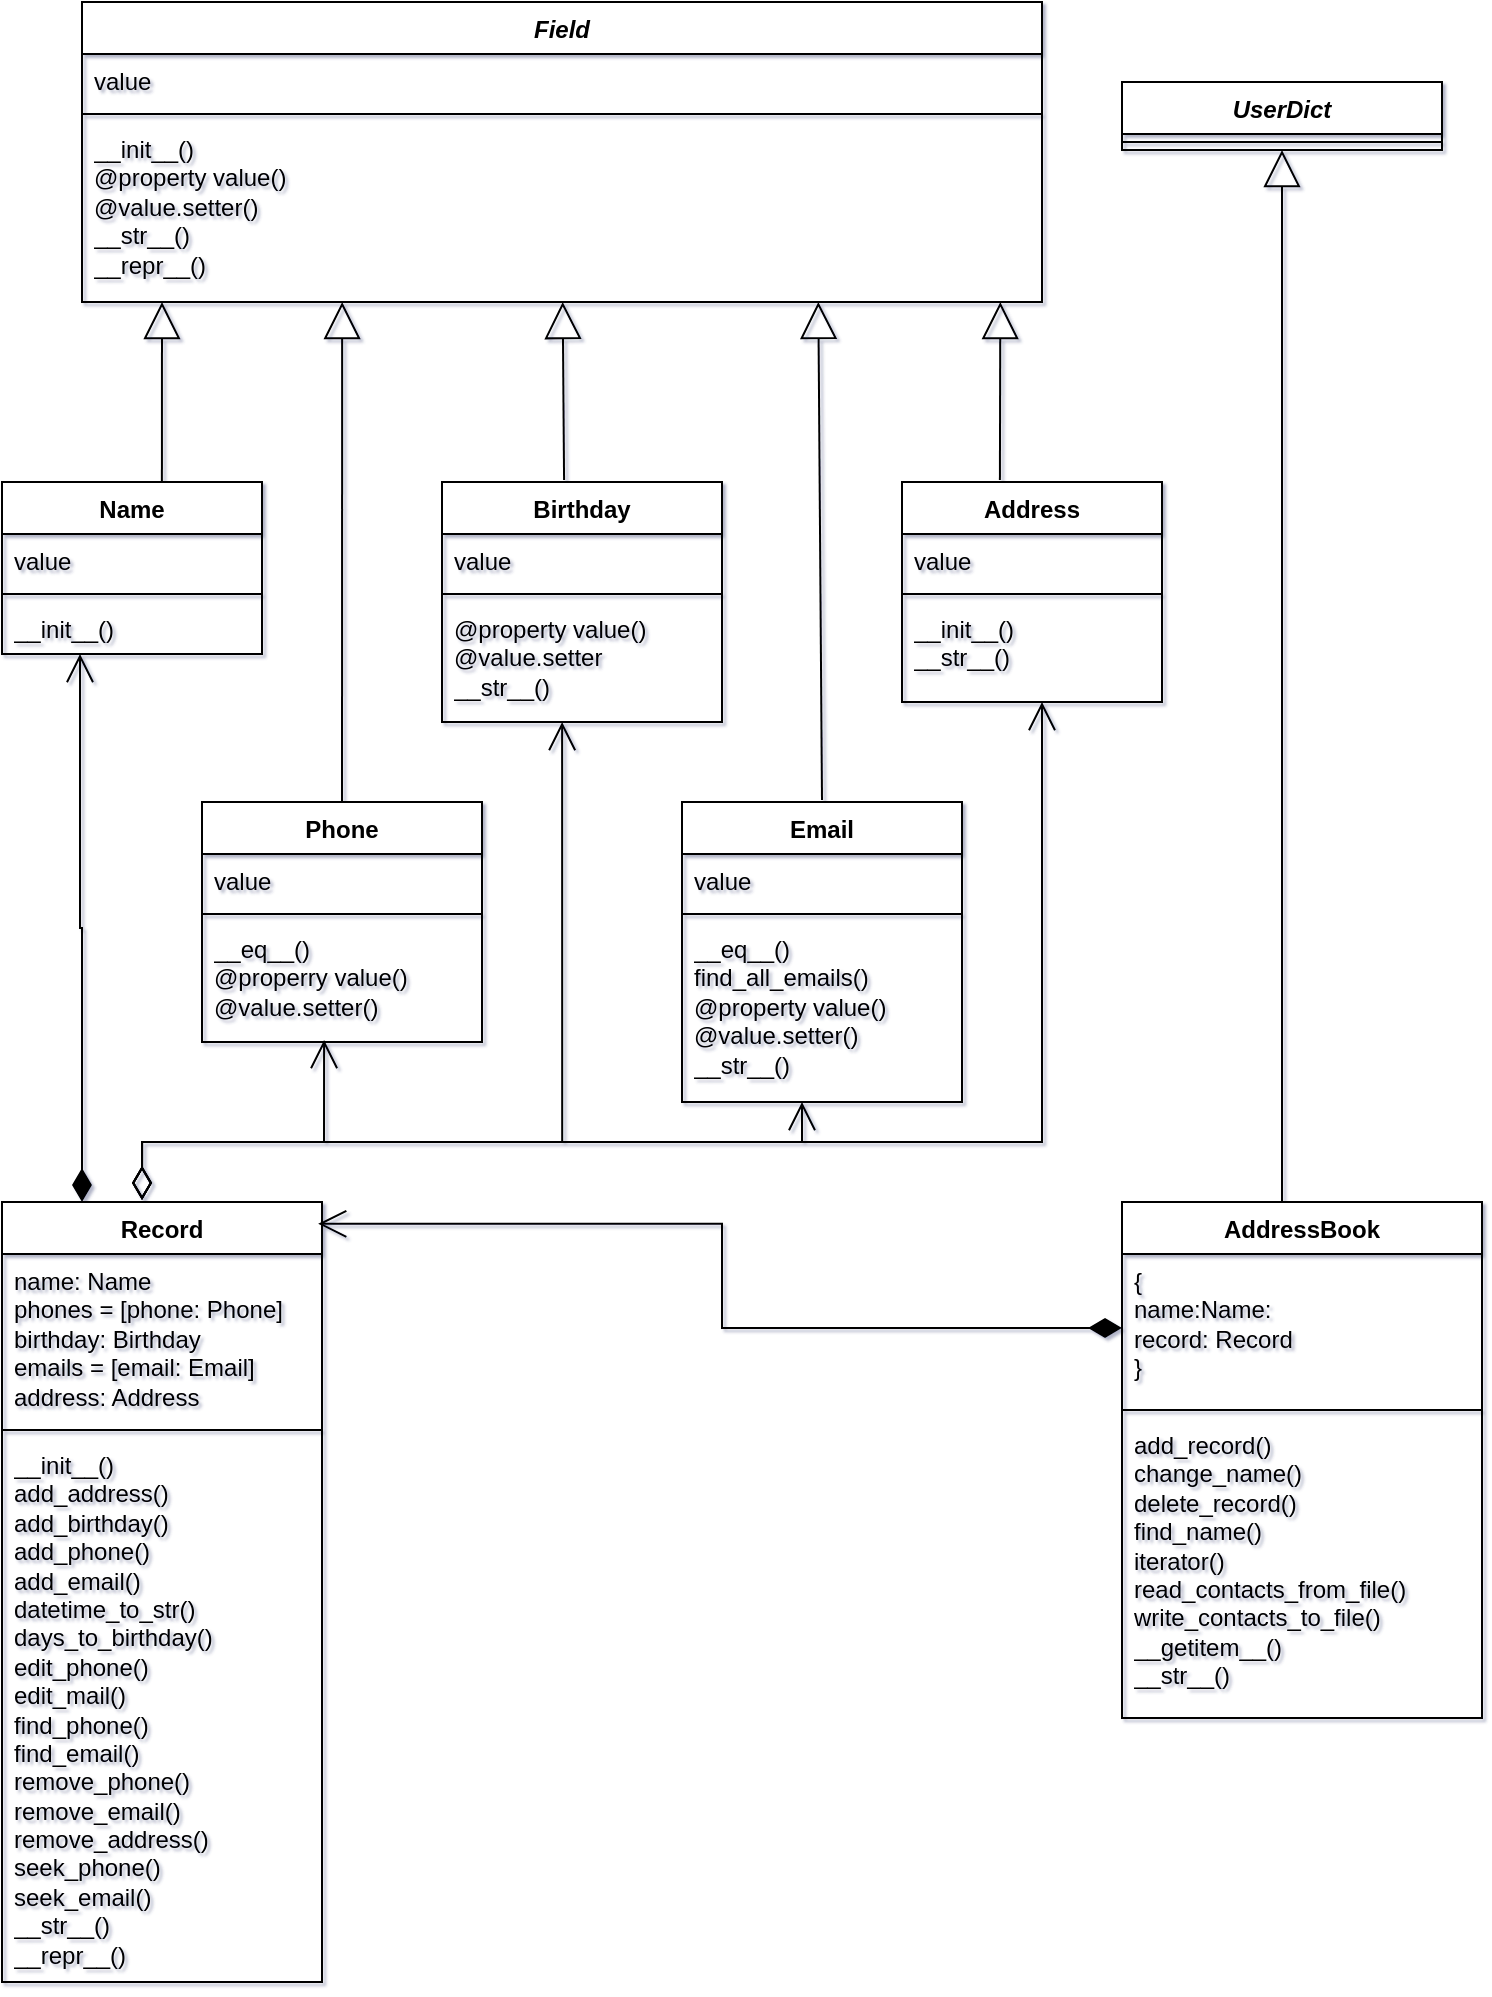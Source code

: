 <mxfile version="22.1.2" type="device">
  <diagram id="C5RBs43oDa-KdzZeNtuy" name="Page-1">
    <mxGraphModel dx="1198" dy="836" grid="1" gridSize="10" guides="1" tooltips="1" connect="1" arrows="1" fold="1" page="1" pageScale="1" pageWidth="827" pageHeight="1169" background="none" math="0" shadow="1">
      <root>
        <mxCell id="WIyWlLk6GJQsqaUBKTNV-0" />
        <mxCell id="WIyWlLk6GJQsqaUBKTNV-1" parent="WIyWlLk6GJQsqaUBKTNV-0" />
        <mxCell id="_SGG_M2jSRVZH-HZWc7w-0" value="&lt;i&gt;Field&lt;/i&gt;" style="swimlane;fontStyle=1;align=center;verticalAlign=top;childLayout=stackLayout;horizontal=1;startSize=26;horizontalStack=0;resizeParent=1;resizeParentMax=0;resizeLast=0;collapsible=1;marginBottom=0;whiteSpace=wrap;html=1;" vertex="1" parent="WIyWlLk6GJQsqaUBKTNV-1">
          <mxGeometry x="80" y="40" width="480" height="150" as="geometry" />
        </mxCell>
        <mxCell id="_SGG_M2jSRVZH-HZWc7w-1" value="value" style="text;strokeColor=none;fillColor=none;align=left;verticalAlign=top;spacingLeft=4;spacingRight=4;overflow=hidden;rotatable=0;points=[[0,0.5],[1,0.5]];portConstraint=eastwest;whiteSpace=wrap;html=1;" vertex="1" parent="_SGG_M2jSRVZH-HZWc7w-0">
          <mxGeometry y="26" width="480" height="26" as="geometry" />
        </mxCell>
        <mxCell id="_SGG_M2jSRVZH-HZWc7w-2" value="" style="line;strokeWidth=1;fillColor=none;align=left;verticalAlign=middle;spacingTop=-1;spacingLeft=3;spacingRight=3;rotatable=0;labelPosition=right;points=[];portConstraint=eastwest;strokeColor=inherit;" vertex="1" parent="_SGG_M2jSRVZH-HZWc7w-0">
          <mxGeometry y="52" width="480" height="8" as="geometry" />
        </mxCell>
        <mxCell id="_SGG_M2jSRVZH-HZWc7w-3" value="__init__()&amp;nbsp;&lt;br&gt;@property value()&amp;nbsp;&lt;br&gt;@value.setter()&lt;br&gt;__str__()&amp;nbsp;&lt;br&gt;__repr__()" style="text;strokeColor=none;fillColor=none;align=left;verticalAlign=top;spacingLeft=4;spacingRight=4;overflow=hidden;rotatable=0;points=[[0,0.5],[1,0.5]];portConstraint=eastwest;whiteSpace=wrap;html=1;" vertex="1" parent="_SGG_M2jSRVZH-HZWc7w-0">
          <mxGeometry y="60" width="480" height="90" as="geometry" />
        </mxCell>
        <mxCell id="_SGG_M2jSRVZH-HZWc7w-4" value="Name" style="swimlane;fontStyle=1;align=center;verticalAlign=top;childLayout=stackLayout;horizontal=1;startSize=26;horizontalStack=0;resizeParent=1;resizeParentMax=0;resizeLast=0;collapsible=1;marginBottom=0;whiteSpace=wrap;html=1;" vertex="1" parent="WIyWlLk6GJQsqaUBKTNV-1">
          <mxGeometry x="40" y="280" width="130" height="86" as="geometry" />
        </mxCell>
        <mxCell id="_SGG_M2jSRVZH-HZWc7w-5" value="value" style="text;strokeColor=none;fillColor=none;align=left;verticalAlign=top;spacingLeft=4;spacingRight=4;overflow=hidden;rotatable=0;points=[[0,0.5],[1,0.5]];portConstraint=eastwest;whiteSpace=wrap;html=1;" vertex="1" parent="_SGG_M2jSRVZH-HZWc7w-4">
          <mxGeometry y="26" width="130" height="26" as="geometry" />
        </mxCell>
        <mxCell id="_SGG_M2jSRVZH-HZWc7w-6" value="" style="line;strokeWidth=1;fillColor=none;align=left;verticalAlign=middle;spacingTop=-1;spacingLeft=3;spacingRight=3;rotatable=0;labelPosition=right;points=[];portConstraint=eastwest;strokeColor=inherit;" vertex="1" parent="_SGG_M2jSRVZH-HZWc7w-4">
          <mxGeometry y="52" width="130" height="8" as="geometry" />
        </mxCell>
        <mxCell id="_SGG_M2jSRVZH-HZWc7w-7" value="__init__()" style="text;strokeColor=none;fillColor=none;align=left;verticalAlign=top;spacingLeft=4;spacingRight=4;overflow=hidden;rotatable=0;points=[[0,0.5],[1,0.5]];portConstraint=eastwest;whiteSpace=wrap;html=1;" vertex="1" parent="_SGG_M2jSRVZH-HZWc7w-4">
          <mxGeometry y="60" width="130" height="26" as="geometry" />
        </mxCell>
        <mxCell id="_SGG_M2jSRVZH-HZWc7w-8" value="Address" style="swimlane;fontStyle=1;align=center;verticalAlign=top;childLayout=stackLayout;horizontal=1;startSize=26;horizontalStack=0;resizeParent=1;resizeParentMax=0;resizeLast=0;collapsible=1;marginBottom=0;whiteSpace=wrap;html=1;" vertex="1" parent="WIyWlLk6GJQsqaUBKTNV-1">
          <mxGeometry x="490" y="280" width="130" height="110" as="geometry" />
        </mxCell>
        <mxCell id="_SGG_M2jSRVZH-HZWc7w-9" value="value" style="text;strokeColor=none;fillColor=none;align=left;verticalAlign=top;spacingLeft=4;spacingRight=4;overflow=hidden;rotatable=0;points=[[0,0.5],[1,0.5]];portConstraint=eastwest;whiteSpace=wrap;html=1;" vertex="1" parent="_SGG_M2jSRVZH-HZWc7w-8">
          <mxGeometry y="26" width="130" height="26" as="geometry" />
        </mxCell>
        <mxCell id="_SGG_M2jSRVZH-HZWc7w-10" value="" style="line;strokeWidth=1;fillColor=none;align=left;verticalAlign=middle;spacingTop=-1;spacingLeft=3;spacingRight=3;rotatable=0;labelPosition=right;points=[];portConstraint=eastwest;strokeColor=inherit;" vertex="1" parent="_SGG_M2jSRVZH-HZWc7w-8">
          <mxGeometry y="52" width="130" height="8" as="geometry" />
        </mxCell>
        <mxCell id="_SGG_M2jSRVZH-HZWc7w-11" value="__init__()&lt;br&gt;__str__()" style="text;strokeColor=none;fillColor=none;align=left;verticalAlign=top;spacingLeft=4;spacingRight=4;overflow=hidden;rotatable=0;points=[[0,0.5],[1,0.5]];portConstraint=eastwest;whiteSpace=wrap;html=1;" vertex="1" parent="_SGG_M2jSRVZH-HZWc7w-8">
          <mxGeometry y="60" width="130" height="50" as="geometry" />
        </mxCell>
        <mxCell id="_SGG_M2jSRVZH-HZWc7w-12" value="Email" style="swimlane;fontStyle=1;align=center;verticalAlign=top;childLayout=stackLayout;horizontal=1;startSize=26;horizontalStack=0;resizeParent=1;resizeParentMax=0;resizeLast=0;collapsible=1;marginBottom=0;whiteSpace=wrap;html=1;" vertex="1" parent="WIyWlLk6GJQsqaUBKTNV-1">
          <mxGeometry x="380" y="440" width="140" height="150" as="geometry" />
        </mxCell>
        <mxCell id="_SGG_M2jSRVZH-HZWc7w-13" value="value" style="text;strokeColor=none;fillColor=none;align=left;verticalAlign=top;spacingLeft=4;spacingRight=4;overflow=hidden;rotatable=0;points=[[0,0.5],[1,0.5]];portConstraint=eastwest;whiteSpace=wrap;html=1;" vertex="1" parent="_SGG_M2jSRVZH-HZWc7w-12">
          <mxGeometry y="26" width="140" height="26" as="geometry" />
        </mxCell>
        <mxCell id="_SGG_M2jSRVZH-HZWc7w-14" value="" style="line;strokeWidth=1;fillColor=none;align=left;verticalAlign=middle;spacingTop=-1;spacingLeft=3;spacingRight=3;rotatable=0;labelPosition=right;points=[];portConstraint=eastwest;strokeColor=inherit;" vertex="1" parent="_SGG_M2jSRVZH-HZWc7w-12">
          <mxGeometry y="52" width="140" height="8" as="geometry" />
        </mxCell>
        <mxCell id="_SGG_M2jSRVZH-HZWc7w-15" value="__eq__()&lt;br&gt;find_all_emails()&amp;nbsp;&lt;br&gt;@property value()&lt;br&gt;@value.setter()&amp;nbsp;&lt;br&gt;__str__()" style="text;strokeColor=none;fillColor=none;align=left;verticalAlign=top;spacingLeft=4;spacingRight=4;overflow=hidden;rotatable=0;points=[[0,0.5],[1,0.5]];portConstraint=eastwest;whiteSpace=wrap;html=1;" vertex="1" parent="_SGG_M2jSRVZH-HZWc7w-12">
          <mxGeometry y="60" width="140" height="90" as="geometry" />
        </mxCell>
        <mxCell id="_SGG_M2jSRVZH-HZWc7w-16" value="Phone" style="swimlane;fontStyle=1;align=center;verticalAlign=top;childLayout=stackLayout;horizontal=1;startSize=26;horizontalStack=0;resizeParent=1;resizeParentMax=0;resizeLast=0;collapsible=1;marginBottom=0;whiteSpace=wrap;html=1;" vertex="1" parent="WIyWlLk6GJQsqaUBKTNV-1">
          <mxGeometry x="140" y="440" width="140" height="120" as="geometry" />
        </mxCell>
        <mxCell id="_SGG_M2jSRVZH-HZWc7w-17" value="value" style="text;strokeColor=none;fillColor=none;align=left;verticalAlign=top;spacingLeft=4;spacingRight=4;overflow=hidden;rotatable=0;points=[[0,0.5],[1,0.5]];portConstraint=eastwest;whiteSpace=wrap;html=1;" vertex="1" parent="_SGG_M2jSRVZH-HZWc7w-16">
          <mxGeometry y="26" width="140" height="26" as="geometry" />
        </mxCell>
        <mxCell id="_SGG_M2jSRVZH-HZWc7w-18" value="" style="line;strokeWidth=1;fillColor=none;align=left;verticalAlign=middle;spacingTop=-1;spacingLeft=3;spacingRight=3;rotatable=0;labelPosition=right;points=[];portConstraint=eastwest;strokeColor=inherit;" vertex="1" parent="_SGG_M2jSRVZH-HZWc7w-16">
          <mxGeometry y="52" width="140" height="8" as="geometry" />
        </mxCell>
        <mxCell id="_SGG_M2jSRVZH-HZWc7w-19" value="__eq__()&amp;nbsp;&lt;br&gt;@properry value()&lt;br&gt;@value.setter()&amp;nbsp;" style="text;strokeColor=none;fillColor=none;align=left;verticalAlign=top;spacingLeft=4;spacingRight=4;overflow=hidden;rotatable=0;points=[[0,0.5],[1,0.5]];portConstraint=eastwest;whiteSpace=wrap;html=1;" vertex="1" parent="_SGG_M2jSRVZH-HZWc7w-16">
          <mxGeometry y="60" width="140" height="60" as="geometry" />
        </mxCell>
        <mxCell id="_SGG_M2jSRVZH-HZWc7w-20" value="Birthday" style="swimlane;fontStyle=1;align=center;verticalAlign=top;childLayout=stackLayout;horizontal=1;startSize=26;horizontalStack=0;resizeParent=1;resizeParentMax=0;resizeLast=0;collapsible=1;marginBottom=0;whiteSpace=wrap;html=1;" vertex="1" parent="WIyWlLk6GJQsqaUBKTNV-1">
          <mxGeometry x="260" y="280" width="140" height="120" as="geometry" />
        </mxCell>
        <mxCell id="_SGG_M2jSRVZH-HZWc7w-21" value="value" style="text;strokeColor=none;fillColor=none;align=left;verticalAlign=top;spacingLeft=4;spacingRight=4;overflow=hidden;rotatable=0;points=[[0,0.5],[1,0.5]];portConstraint=eastwest;whiteSpace=wrap;html=1;" vertex="1" parent="_SGG_M2jSRVZH-HZWc7w-20">
          <mxGeometry y="26" width="140" height="26" as="geometry" />
        </mxCell>
        <mxCell id="_SGG_M2jSRVZH-HZWc7w-22" value="" style="line;strokeWidth=1;fillColor=none;align=left;verticalAlign=middle;spacingTop=-1;spacingLeft=3;spacingRight=3;rotatable=0;labelPosition=right;points=[];portConstraint=eastwest;strokeColor=inherit;" vertex="1" parent="_SGG_M2jSRVZH-HZWc7w-20">
          <mxGeometry y="52" width="140" height="8" as="geometry" />
        </mxCell>
        <mxCell id="_SGG_M2jSRVZH-HZWc7w-23" value="@property value()&lt;br&gt;@value.setter&lt;br&gt;__str__()&amp;nbsp;" style="text;strokeColor=none;fillColor=none;align=left;verticalAlign=top;spacingLeft=4;spacingRight=4;overflow=hidden;rotatable=0;points=[[0,0.5],[1,0.5]];portConstraint=eastwest;whiteSpace=wrap;html=1;" vertex="1" parent="_SGG_M2jSRVZH-HZWc7w-20">
          <mxGeometry y="60" width="140" height="60" as="geometry" />
        </mxCell>
        <mxCell id="_SGG_M2jSRVZH-HZWc7w-24" value="Record" style="swimlane;fontStyle=1;align=center;verticalAlign=top;childLayout=stackLayout;horizontal=1;startSize=26;horizontalStack=0;resizeParent=1;resizeParentMax=0;resizeLast=0;collapsible=1;marginBottom=0;whiteSpace=wrap;html=1;" vertex="1" parent="WIyWlLk6GJQsqaUBKTNV-1">
          <mxGeometry x="40" y="640" width="160" height="390" as="geometry" />
        </mxCell>
        <mxCell id="_SGG_M2jSRVZH-HZWc7w-25" value="name: Name&lt;br&gt;phones = [phone: Phone]&lt;br&gt;birthday: Birthday&lt;br&gt;emails = [email: Email]&lt;br&gt;address: Address" style="text;strokeColor=none;fillColor=none;align=left;verticalAlign=top;spacingLeft=4;spacingRight=4;overflow=hidden;rotatable=0;points=[[0,0.5],[1,0.5]];portConstraint=eastwest;whiteSpace=wrap;html=1;" vertex="1" parent="_SGG_M2jSRVZH-HZWc7w-24">
          <mxGeometry y="26" width="160" height="84" as="geometry" />
        </mxCell>
        <mxCell id="_SGG_M2jSRVZH-HZWc7w-26" value="" style="line;strokeWidth=1;fillColor=none;align=left;verticalAlign=middle;spacingTop=-1;spacingLeft=3;spacingRight=3;rotatable=0;labelPosition=right;points=[];portConstraint=eastwest;strokeColor=inherit;" vertex="1" parent="_SGG_M2jSRVZH-HZWc7w-24">
          <mxGeometry y="110" width="160" height="8" as="geometry" />
        </mxCell>
        <mxCell id="_SGG_M2jSRVZH-HZWc7w-27" value="__init__()&amp;nbsp;&lt;br&gt;add_address()&amp;nbsp;&lt;br&gt;add_birthday()&lt;br&gt;add_phone()&lt;br&gt;add_email()&lt;br&gt;datetime_to_str()&lt;br&gt;days_to_birthday()&lt;br&gt;edit_phone()&lt;br&gt;edit_mail()&lt;br&gt;find_phone()&lt;br&gt;find_email()&lt;br&gt;remove_phone()&lt;br&gt;remove_email()&amp;nbsp;&lt;br&gt;remove_address()&amp;nbsp;&lt;br&gt;seek_phone()&amp;nbsp;&lt;br&gt;seek_email()&lt;br&gt;__str__()&amp;nbsp;&lt;br&gt;__repr__()" style="text;strokeColor=none;fillColor=none;align=left;verticalAlign=top;spacingLeft=4;spacingRight=4;overflow=hidden;rotatable=0;points=[[0,0.5],[1,0.5]];portConstraint=eastwest;whiteSpace=wrap;html=1;" vertex="1" parent="_SGG_M2jSRVZH-HZWc7w-24">
          <mxGeometry y="118" width="160" height="272" as="geometry" />
        </mxCell>
        <mxCell id="_SGG_M2jSRVZH-HZWc7w-28" value="AddressBook" style="swimlane;fontStyle=1;align=center;verticalAlign=top;childLayout=stackLayout;horizontal=1;startSize=26;horizontalStack=0;resizeParent=1;resizeParentMax=0;resizeLast=0;collapsible=1;marginBottom=0;whiteSpace=wrap;html=1;" vertex="1" parent="WIyWlLk6GJQsqaUBKTNV-1">
          <mxGeometry x="600" y="640" width="180" height="258" as="geometry" />
        </mxCell>
        <mxCell id="_SGG_M2jSRVZH-HZWc7w-29" value="{&lt;br&gt;name:Name: &lt;br&gt;record: Record&lt;br&gt;}" style="text;strokeColor=none;fillColor=none;align=left;verticalAlign=top;spacingLeft=4;spacingRight=4;overflow=hidden;rotatable=0;points=[[0,0.5],[1,0.5]];portConstraint=eastwest;whiteSpace=wrap;html=1;" vertex="1" parent="_SGG_M2jSRVZH-HZWc7w-28">
          <mxGeometry y="26" width="180" height="74" as="geometry" />
        </mxCell>
        <mxCell id="_SGG_M2jSRVZH-HZWc7w-30" value="" style="line;strokeWidth=1;fillColor=none;align=left;verticalAlign=middle;spacingTop=-1;spacingLeft=3;spacingRight=3;rotatable=0;labelPosition=right;points=[];portConstraint=eastwest;strokeColor=inherit;" vertex="1" parent="_SGG_M2jSRVZH-HZWc7w-28">
          <mxGeometry y="100" width="180" height="8" as="geometry" />
        </mxCell>
        <mxCell id="_SGG_M2jSRVZH-HZWc7w-31" value="add_record()&lt;br&gt;change_name()&amp;nbsp;&lt;br&gt;delete_record()&amp;nbsp;&lt;br&gt;find_name()&amp;nbsp;&lt;br&gt;iterator()&lt;br&gt;read_contacts_from_file()&amp;nbsp;&lt;br&gt;write_contacts_to_file()&lt;br&gt;__getitem__()&amp;nbsp;&lt;br&gt;__str__()" style="text;strokeColor=none;fillColor=none;align=left;verticalAlign=top;spacingLeft=4;spacingRight=4;overflow=hidden;rotatable=0;points=[[0,0.5],[1,0.5]];portConstraint=eastwest;whiteSpace=wrap;html=1;" vertex="1" parent="_SGG_M2jSRVZH-HZWc7w-28">
          <mxGeometry y="108" width="180" height="150" as="geometry" />
        </mxCell>
        <mxCell id="_SGG_M2jSRVZH-HZWc7w-36" value="&lt;i&gt;UserDict&lt;/i&gt;" style="swimlane;fontStyle=1;align=center;verticalAlign=top;childLayout=stackLayout;horizontal=1;startSize=26;horizontalStack=0;resizeParent=1;resizeParentMax=0;resizeLast=0;collapsible=1;marginBottom=0;whiteSpace=wrap;html=1;" vertex="1" parent="WIyWlLk6GJQsqaUBKTNV-1">
          <mxGeometry x="600" y="80" width="160" height="34" as="geometry" />
        </mxCell>
        <mxCell id="_SGG_M2jSRVZH-HZWc7w-38" value="" style="line;strokeWidth=1;fillColor=none;align=left;verticalAlign=middle;spacingTop=-1;spacingLeft=3;spacingRight=3;rotatable=0;labelPosition=right;points=[];portConstraint=eastwest;strokeColor=inherit;" vertex="1" parent="_SGG_M2jSRVZH-HZWc7w-36">
          <mxGeometry y="26" width="160" height="8" as="geometry" />
        </mxCell>
        <mxCell id="_SGG_M2jSRVZH-HZWc7w-50" value="" style="endArrow=block;endSize=16;endFill=0;html=1;rounded=0;exitX=0.615;exitY=0;exitDx=0;exitDy=0;exitPerimeter=0;" edge="1" parent="WIyWlLk6GJQsqaUBKTNV-1" source="_SGG_M2jSRVZH-HZWc7w-4">
          <mxGeometry width="160" relative="1" as="geometry">
            <mxPoint x="110" y="230" as="sourcePoint" />
            <mxPoint x="120" y="190" as="targetPoint" />
          </mxGeometry>
        </mxCell>
        <mxCell id="_SGG_M2jSRVZH-HZWc7w-57" value="" style="endArrow=block;endSize=16;endFill=0;html=1;rounded=0;entryX=0.5;entryY=1;entryDx=0;entryDy=0;" edge="1" parent="WIyWlLk6GJQsqaUBKTNV-1" target="_SGG_M2jSRVZH-HZWc7w-36">
          <mxGeometry width="160" relative="1" as="geometry">
            <mxPoint x="680" y="640" as="sourcePoint" />
            <mxPoint x="480" y="210" as="targetPoint" />
          </mxGeometry>
        </mxCell>
        <mxCell id="_SGG_M2jSRVZH-HZWc7w-58" value="" style="endArrow=block;endSize=16;endFill=0;html=1;rounded=0;exitX=0.415;exitY=-0.009;exitDx=0;exitDy=0;exitPerimeter=0;entryX=0.967;entryY=1;entryDx=0;entryDy=0;entryPerimeter=0;" edge="1" parent="WIyWlLk6GJQsqaUBKTNV-1">
          <mxGeometry width="160" relative="1" as="geometry">
            <mxPoint x="538.95" y="279.01" as="sourcePoint" />
            <mxPoint x="539.16" y="190" as="targetPoint" />
          </mxGeometry>
        </mxCell>
        <mxCell id="_SGG_M2jSRVZH-HZWc7w-59" value="" style="endArrow=block;endSize=16;endFill=0;html=1;rounded=0;exitX=0.5;exitY=0;exitDx=0;exitDy=0;entryX=0.767;entryY=1.011;entryDx=0;entryDy=0;entryPerimeter=0;" edge="1" parent="WIyWlLk6GJQsqaUBKTNV-1">
          <mxGeometry width="160" relative="1" as="geometry">
            <mxPoint x="450" y="439" as="sourcePoint" />
            <mxPoint x="448.16" y="189.99" as="targetPoint" />
          </mxGeometry>
        </mxCell>
        <mxCell id="_SGG_M2jSRVZH-HZWc7w-60" value="" style="endArrow=block;endSize=16;endFill=0;html=1;rounded=0;exitX=0.436;exitY=-0.008;exitDx=0;exitDy=0;exitPerimeter=0;" edge="1" parent="WIyWlLk6GJQsqaUBKTNV-1" source="_SGG_M2jSRVZH-HZWc7w-20" target="_SGG_M2jSRVZH-HZWc7w-3">
          <mxGeometry width="160" relative="1" as="geometry">
            <mxPoint x="322" y="270" as="sourcePoint" />
            <mxPoint x="300" y="260" as="targetPoint" />
          </mxGeometry>
        </mxCell>
        <mxCell id="_SGG_M2jSRVZH-HZWc7w-61" value="" style="endArrow=block;endSize=16;endFill=0;html=1;rounded=0;exitX=0.5;exitY=0;exitDx=0;exitDy=0;entryX=0.271;entryY=1;entryDx=0;entryDy=0;entryPerimeter=0;" edge="1" parent="WIyWlLk6GJQsqaUBKTNV-1" source="_SGG_M2jSRVZH-HZWc7w-16" target="_SGG_M2jSRVZH-HZWc7w-3">
          <mxGeometry width="160" relative="1" as="geometry">
            <mxPoint x="150" y="270" as="sourcePoint" />
            <mxPoint x="310" y="270" as="targetPoint" />
          </mxGeometry>
        </mxCell>
        <mxCell id="_SGG_M2jSRVZH-HZWc7w-63" value="" style="endArrow=open;html=1;endSize=12;startArrow=diamondThin;startSize=14;startFill=1;edgeStyle=orthogonalEdgeStyle;align=left;verticalAlign=bottom;rounded=0;exitX=0;exitY=0.5;exitDx=0;exitDy=0;entryX=0.988;entryY=0.028;entryDx=0;entryDy=0;entryPerimeter=0;" edge="1" parent="WIyWlLk6GJQsqaUBKTNV-1" source="_SGG_M2jSRVZH-HZWc7w-29" target="_SGG_M2jSRVZH-HZWc7w-24">
          <mxGeometry x="-1" y="3" relative="1" as="geometry">
            <mxPoint x="590" y="680" as="sourcePoint" />
            <mxPoint x="200" y="680" as="targetPoint" />
          </mxGeometry>
        </mxCell>
        <mxCell id="_SGG_M2jSRVZH-HZWc7w-72" value="" style="endArrow=open;html=1;endSize=12;startArrow=diamondThin;startSize=14;startFill=0;edgeStyle=orthogonalEdgeStyle;align=left;verticalAlign=bottom;rounded=0;exitX=0.438;exitY=-0.003;exitDx=0;exitDy=0;exitPerimeter=0;entryX=0.436;entryY=0.983;entryDx=0;entryDy=0;entryPerimeter=0;" edge="1" parent="WIyWlLk6GJQsqaUBKTNV-1" source="_SGG_M2jSRVZH-HZWc7w-24" target="_SGG_M2jSRVZH-HZWc7w-19">
          <mxGeometry x="-1" y="3" relative="1" as="geometry">
            <mxPoint x="380" y="430" as="sourcePoint" />
            <mxPoint x="200" y="570" as="targetPoint" />
            <Array as="points">
              <mxPoint x="110" y="610" />
              <mxPoint x="201" y="610" />
            </Array>
          </mxGeometry>
        </mxCell>
        <mxCell id="_SGG_M2jSRVZH-HZWc7w-75" value="" style="endArrow=open;html=1;endSize=12;startArrow=diamondThin;startSize=14;startFill=0;edgeStyle=orthogonalEdgeStyle;align=left;verticalAlign=bottom;rounded=0;exitX=0.438;exitY=-0.003;exitDx=0;exitDy=0;exitPerimeter=0;" edge="1" parent="WIyWlLk6GJQsqaUBKTNV-1">
          <mxGeometry x="-1" y="3" relative="1" as="geometry">
            <mxPoint x="110" y="639" as="sourcePoint" />
            <mxPoint x="560" y="390" as="targetPoint" />
            <Array as="points">
              <mxPoint x="110" y="610" />
              <mxPoint x="560" y="610" />
            </Array>
          </mxGeometry>
        </mxCell>
        <mxCell id="_SGG_M2jSRVZH-HZWc7w-78" value="" style="endArrow=open;html=1;endSize=12;startArrow=diamondThin;startSize=14;startFill=0;edgeStyle=orthogonalEdgeStyle;align=left;verticalAlign=bottom;rounded=0;exitX=0.438;exitY=-0.003;exitDx=0;exitDy=0;exitPerimeter=0;entryX=0.429;entryY=1;entryDx=0;entryDy=0;entryPerimeter=0;" edge="1" parent="WIyWlLk6GJQsqaUBKTNV-1" target="_SGG_M2jSRVZH-HZWc7w-23">
          <mxGeometry x="-1" y="3" relative="1" as="geometry">
            <mxPoint x="110" y="639" as="sourcePoint" />
            <mxPoint x="201" y="559" as="targetPoint" />
            <Array as="points">
              <mxPoint x="110" y="610" />
              <mxPoint x="320" y="610" />
            </Array>
          </mxGeometry>
        </mxCell>
        <mxCell id="_SGG_M2jSRVZH-HZWc7w-79" value="" style="endArrow=open;html=1;endSize=12;startArrow=diamondThin;startSize=14;startFill=0;edgeStyle=orthogonalEdgeStyle;align=left;verticalAlign=bottom;rounded=0;exitX=0.438;exitY=-0.003;exitDx=0;exitDy=0;exitPerimeter=0;" edge="1" parent="WIyWlLk6GJQsqaUBKTNV-1">
          <mxGeometry x="-1" y="3" relative="1" as="geometry">
            <mxPoint x="110" y="639" as="sourcePoint" />
            <mxPoint x="440" y="590" as="targetPoint" />
            <Array as="points">
              <mxPoint x="110" y="610" />
              <mxPoint x="440" y="610" />
            </Array>
          </mxGeometry>
        </mxCell>
        <mxCell id="_SGG_M2jSRVZH-HZWc7w-82" value="" style="endArrow=open;html=1;endSize=12;startArrow=diamondThin;startSize=14;startFill=1;edgeStyle=orthogonalEdgeStyle;align=left;verticalAlign=bottom;rounded=0;exitX=0.25;exitY=0;exitDx=0;exitDy=0;entryX=0.3;entryY=1;entryDx=0;entryDy=0;entryPerimeter=0;" edge="1" parent="WIyWlLk6GJQsqaUBKTNV-1" source="_SGG_M2jSRVZH-HZWc7w-24" target="_SGG_M2jSRVZH-HZWc7w-7">
          <mxGeometry x="-1" y="3" relative="1" as="geometry">
            <mxPoint x="380" y="530" as="sourcePoint" />
            <mxPoint x="80" y="370" as="targetPoint" />
          </mxGeometry>
        </mxCell>
      </root>
    </mxGraphModel>
  </diagram>
</mxfile>

